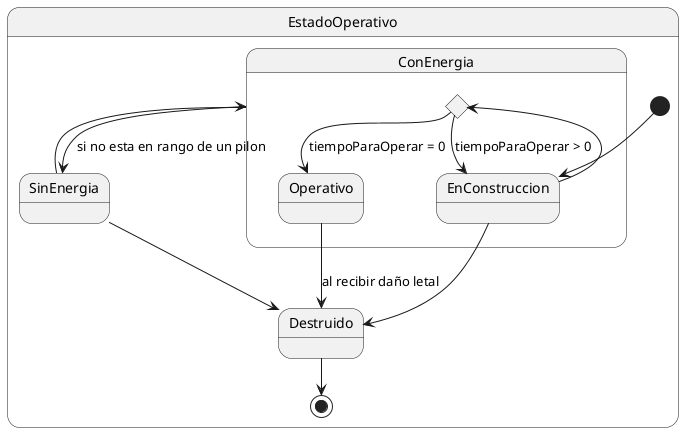 @startuml
'https://plantuml.com/state-diagram
state EstadoOperativo{
state ConEnergia{
    state C <<choice>>
    state EnConstruccion
    state Operativo

}
    state Destruido

state SinEnergia

ConEnergia --> SinEnergia : si no esta en rango de un pilon
SinEnergia --> ConEnergia
SinEnergia --> Destruido
[*] --> EnConstruccion
EnConstruccion --> C
C--> EnConstruccion  : tiempoParaOperar > 0
EnConstruccion --> Destruido
C --> Operativo : tiempoParaOperar = 0
Operativo --> Destruido : al recibir daño letal


Destruido --> [*]
}
@enduml